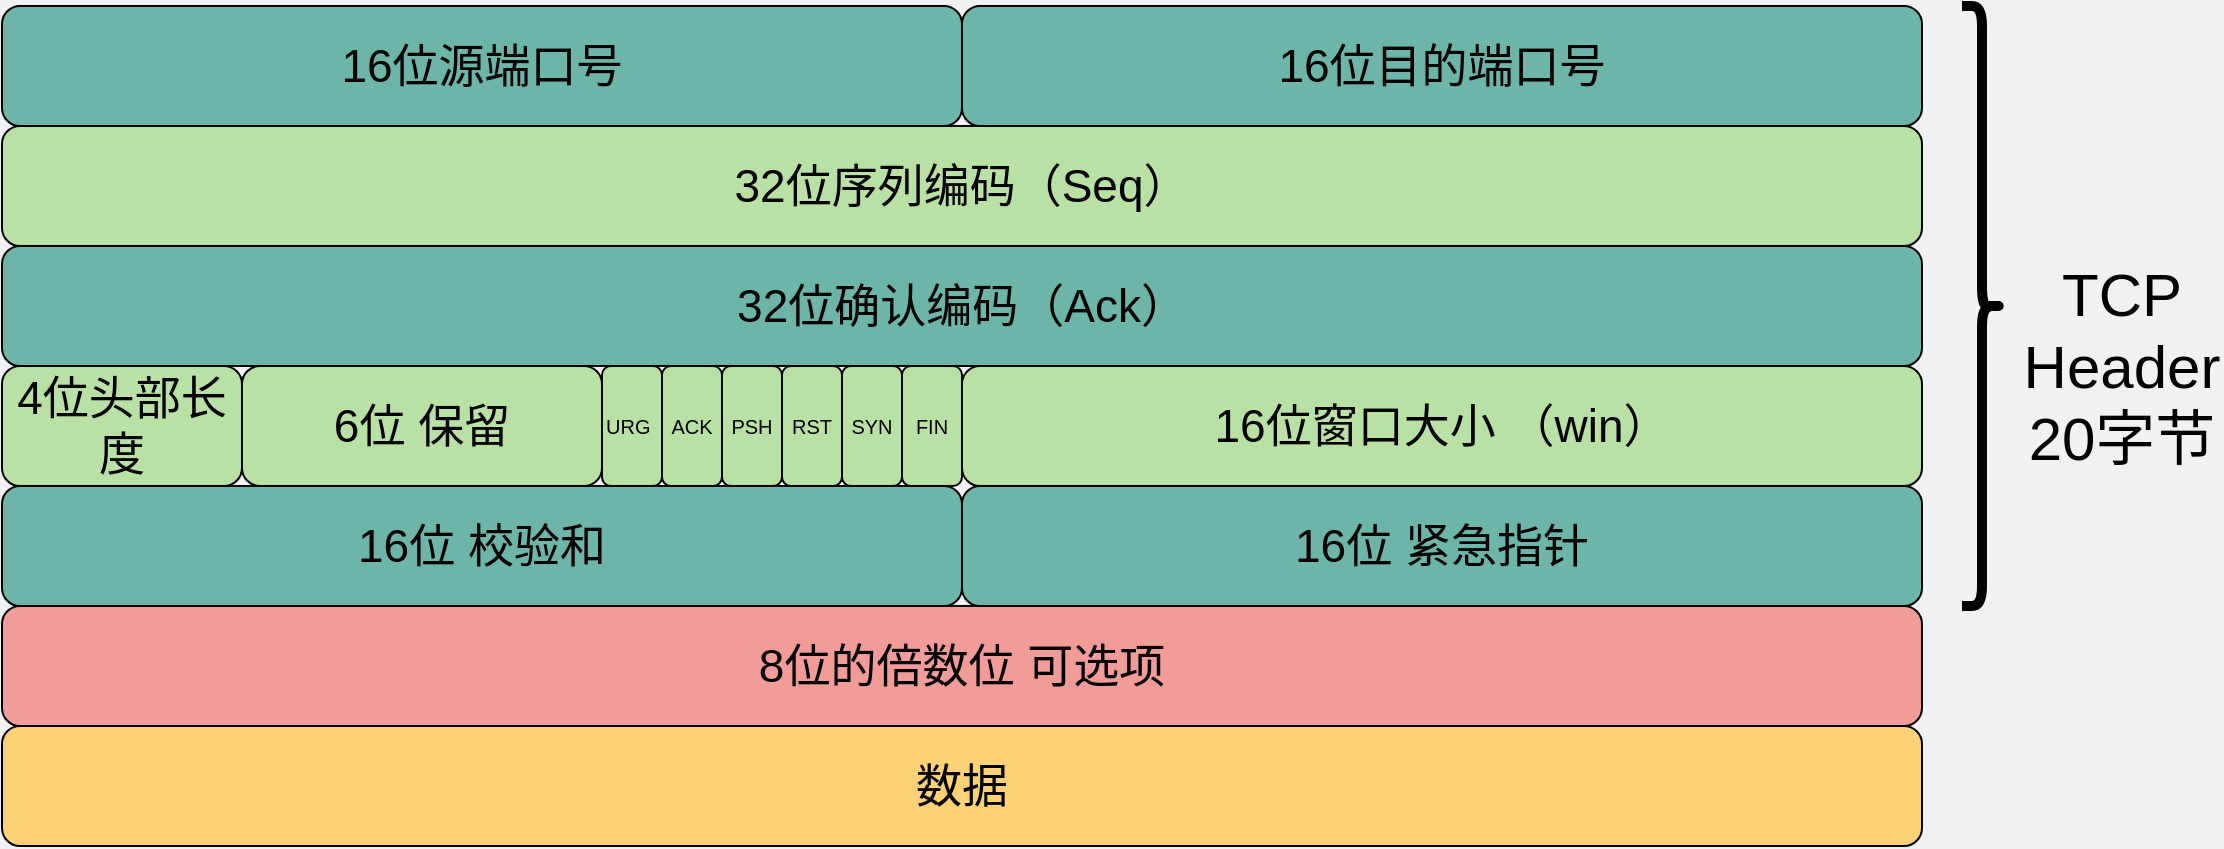 <mxfile version="14.6.6" type="github">
  <diagram id="9fnjXT7nlAm7Ix4f8WDv" name="Page-1">
    <mxGraphModel dx="1577" dy="812" grid="0" gridSize="10" guides="1" tooltips="1" connect="1" arrows="1" fold="1" page="1" pageScale="1" pageWidth="600" pageHeight="500" background="#EFF1F3" math="0" shadow="0">
      <root>
        <mxCell id="0" />
        <mxCell id="1" parent="0" />
        <mxCell id="-xf_uFu9KCXf6jcXoVjT-4" value="&lt;font style=&quot;font-size: 23px&quot;&gt;16位源端口号&lt;/font&gt;" style="rounded=1;whiteSpace=wrap;html=1;fontSize=23;fillColor=#6DB5A8;" parent="1" vertex="1">
          <mxGeometry x="60" y="40" width="480" height="60" as="geometry" />
        </mxCell>
        <mxCell id="-xf_uFu9KCXf6jcXoVjT-5" value="16位目的端口号" style="rounded=1;whiteSpace=wrap;html=1;fontSize=23;fillColor=#6DB5A8;" parent="1" vertex="1">
          <mxGeometry x="540" y="40" width="480" height="60" as="geometry" />
        </mxCell>
        <mxCell id="-xf_uFu9KCXf6jcXoVjT-6" value="32位序列编码（Seq）" style="rounded=1;whiteSpace=wrap;html=1;fontSize=23;fillColor=#B9E0A5;" parent="1" vertex="1">
          <mxGeometry x="60" y="100" width="960" height="60" as="geometry" />
        </mxCell>
        <mxCell id="-xf_uFu9KCXf6jcXoVjT-11" value="&lt;font style=&quot;font-size: 23px&quot;&gt;32位确认编码（Ack）&lt;/font&gt;" style="rounded=1;whiteSpace=wrap;html=1;fontSize=23;fillColor=#6DB5A8;" parent="1" vertex="1">
          <mxGeometry x="60" y="160" width="960" height="60" as="geometry" />
        </mxCell>
        <mxCell id="-xf_uFu9KCXf6jcXoVjT-14" value="&lt;font style=&quot;font-size: 23px&quot;&gt;8位的倍数位 可选项&lt;/font&gt;" style="rounded=1;whiteSpace=wrap;html=1;fontSize=23;fillColor=#F19C99;" parent="1" vertex="1">
          <mxGeometry x="60" y="340" width="960" height="60" as="geometry" />
        </mxCell>
        <mxCell id="-xf_uFu9KCXf6jcXoVjT-15" value="&lt;font style=&quot;font-size: 23px;&quot;&gt;数据&lt;/font&gt;" style="rounded=1;whiteSpace=wrap;html=1;fontSize=23;fillColor=#FDD276;" parent="1" vertex="1">
          <mxGeometry x="60" y="400" width="960" height="60" as="geometry" />
        </mxCell>
        <mxCell id="QUlrv-4_Xu6kGZL0T_s7-1" value="16位窗口大小 （win）" style="rounded=1;whiteSpace=wrap;html=1;fontSize=23;fillColor=#B9E0A5;" parent="1" vertex="1">
          <mxGeometry x="540" y="220" width="480" height="60" as="geometry" />
        </mxCell>
        <mxCell id="QUlrv-4_Xu6kGZL0T_s7-12" value="&lt;font style=&quot;font-size: 23px&quot;&gt;4位头部长度&lt;/font&gt;" style="rounded=1;whiteSpace=wrap;html=1;fontSize=23;fillColor=#B9E0A5;" parent="1" vertex="1">
          <mxGeometry x="60" y="220" width="120" height="60" as="geometry" />
        </mxCell>
        <mxCell id="QUlrv-4_Xu6kGZL0T_s7-18" value="&lt;font style=&quot;font-size: 23px&quot;&gt;6位 保留&lt;/font&gt;" style="rounded=1;whiteSpace=wrap;html=1;fontSize=23;fillColor=#B9E0A5;" parent="1" vertex="1">
          <mxGeometry x="180" y="220" width="180" height="60" as="geometry" />
        </mxCell>
        <mxCell id="QUlrv-4_Xu6kGZL0T_s7-21" value="&lt;blockquote style=&quot;margin: 0px 0px 0px 40px; border: none; padding: 0px; font-size: 10px;&quot;&gt;&lt;/blockquote&gt;&lt;font style=&quot;font-size: 10px;&quot;&gt;URG&lt;/font&gt;" style="rounded=1;whiteSpace=wrap;html=1;fontSize=10;align=left;fillColor=#B9E0A5;" parent="1" vertex="1">
          <mxGeometry x="360" y="220" width="30" height="60" as="geometry" />
        </mxCell>
        <mxCell id="QUlrv-4_Xu6kGZL0T_s7-22" value="ACK" style="rounded=1;whiteSpace=wrap;html=1;fontSize=10;fillColor=#B9E0A5;" parent="1" vertex="1">
          <mxGeometry x="390" y="220" width="30" height="60" as="geometry" />
        </mxCell>
        <mxCell id="QUlrv-4_Xu6kGZL0T_s7-23" value="PSH" style="rounded=1;whiteSpace=wrap;html=1;fontSize=10;fillColor=#B9E0A5;" parent="1" vertex="1">
          <mxGeometry x="420" y="220" width="30" height="60" as="geometry" />
        </mxCell>
        <mxCell id="QUlrv-4_Xu6kGZL0T_s7-24" value="RST" style="rounded=1;whiteSpace=wrap;html=1;fontSize=10;fillColor=#B9E0A5;" parent="1" vertex="1">
          <mxGeometry x="450" y="220" width="30" height="60" as="geometry" />
        </mxCell>
        <mxCell id="QUlrv-4_Xu6kGZL0T_s7-25" value="SYN" style="rounded=1;whiteSpace=wrap;html=1;fontSize=10;fillColor=#B9E0A5;" parent="1" vertex="1">
          <mxGeometry x="480" y="220" width="30" height="60" as="geometry" />
        </mxCell>
        <mxCell id="QUlrv-4_Xu6kGZL0T_s7-26" value="FIN" style="rounded=1;whiteSpace=wrap;html=1;fontSize=10;fillColor=#B9E0A5;" parent="1" vertex="1">
          <mxGeometry x="510" y="220" width="30" height="60" as="geometry" />
        </mxCell>
        <mxCell id="QUlrv-4_Xu6kGZL0T_s7-27" value="16位 紧急指针" style="rounded=1;whiteSpace=wrap;html=1;fontSize=23;fillColor=#6DB5A8;" parent="1" vertex="1">
          <mxGeometry x="540" y="280" width="480" height="60" as="geometry" />
        </mxCell>
        <mxCell id="QUlrv-4_Xu6kGZL0T_s7-28" value="16位 校验和" style="rounded=1;whiteSpace=wrap;html=1;fontSize=23;fillColor=#6DB5A8;" parent="1" vertex="1">
          <mxGeometry x="60" y="280" width="480" height="60" as="geometry" />
        </mxCell>
        <mxCell id="QUlrv-4_Xu6kGZL0T_s7-30" value="" style="shape=curlyBracket;whiteSpace=wrap;html=1;rounded=1;fillColor=#FDD276;fontSize=10;direction=west;strokeWidth=5;" parent="1" vertex="1">
          <mxGeometry x="1040" y="40" width="20" height="300" as="geometry" />
        </mxCell>
        <mxCell id="QUlrv-4_Xu6kGZL0T_s7-31" value="&lt;font style=&quot;font-size: 30px&quot;&gt;TCP Header&lt;br&gt;20字节&lt;br&gt;&lt;/font&gt;" style="text;html=1;strokeColor=none;fillColor=none;align=center;verticalAlign=middle;whiteSpace=wrap;rounded=0;fontSize=10;" parent="1" vertex="1">
          <mxGeometry x="1070" y="180" width="100" height="80" as="geometry" />
        </mxCell>
      </root>
    </mxGraphModel>
  </diagram>
</mxfile>
